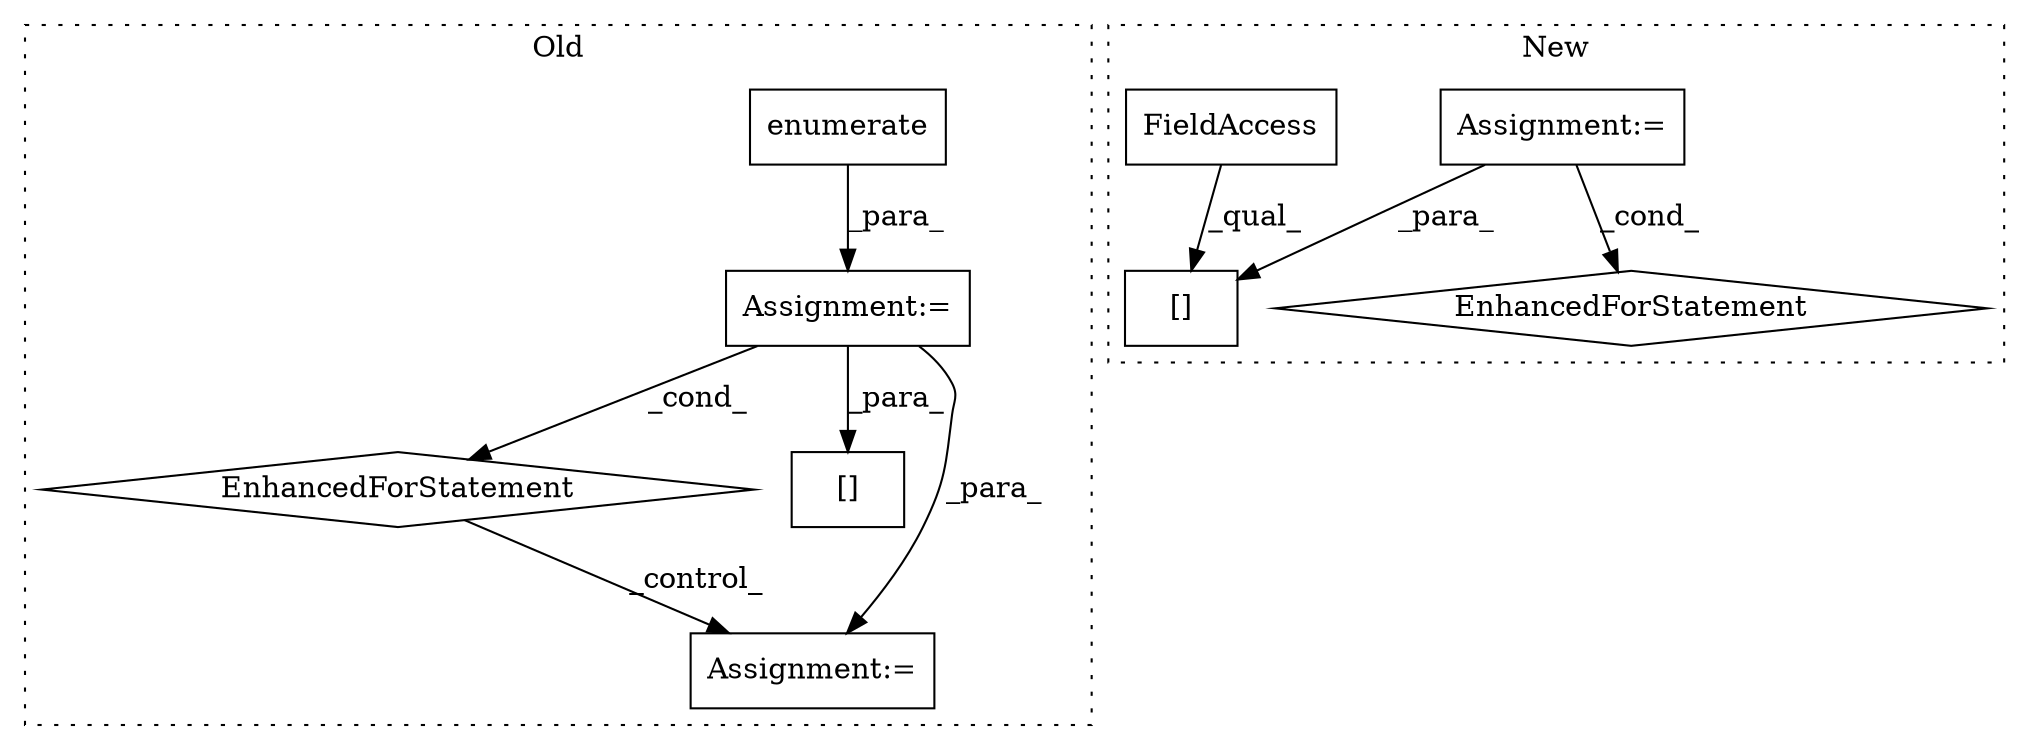 digraph G {
subgraph cluster0 {
1 [label="enumerate" a="32" s="4394,4411" l="10,1" shape="box"];
3 [label="Assignment:=" a="7" s="4314,4412" l="69,2" shape="box"];
4 [label="EnhancedForStatement" a="70" s="4314,4412" l="69,2" shape="diamond"];
6 [label="[]" a="2" s="4432,4435" l="2,1" shape="box"];
7 [label="Assignment:=" a="7" s="4425" l="1" shape="box"];
label = "Old";
style="dotted";
}
subgraph cluster1 {
2 [label="EnhancedForStatement" a="70" s="5163,5244" l="57,2" shape="diamond"];
5 [label="Assignment:=" a="7" s="5163,5244" l="57,2" shape="box"];
8 [label="[]" a="2" s="5278,5285" l="6,1" shape="box"];
9 [label="FieldAccess" a="22" s="5278" l="5" shape="box"];
label = "New";
style="dotted";
}
1 -> 3 [label="_para_"];
3 -> 6 [label="_para_"];
3 -> 7 [label="_para_"];
3 -> 4 [label="_cond_"];
4 -> 7 [label="_control_"];
5 -> 2 [label="_cond_"];
5 -> 8 [label="_para_"];
9 -> 8 [label="_qual_"];
}